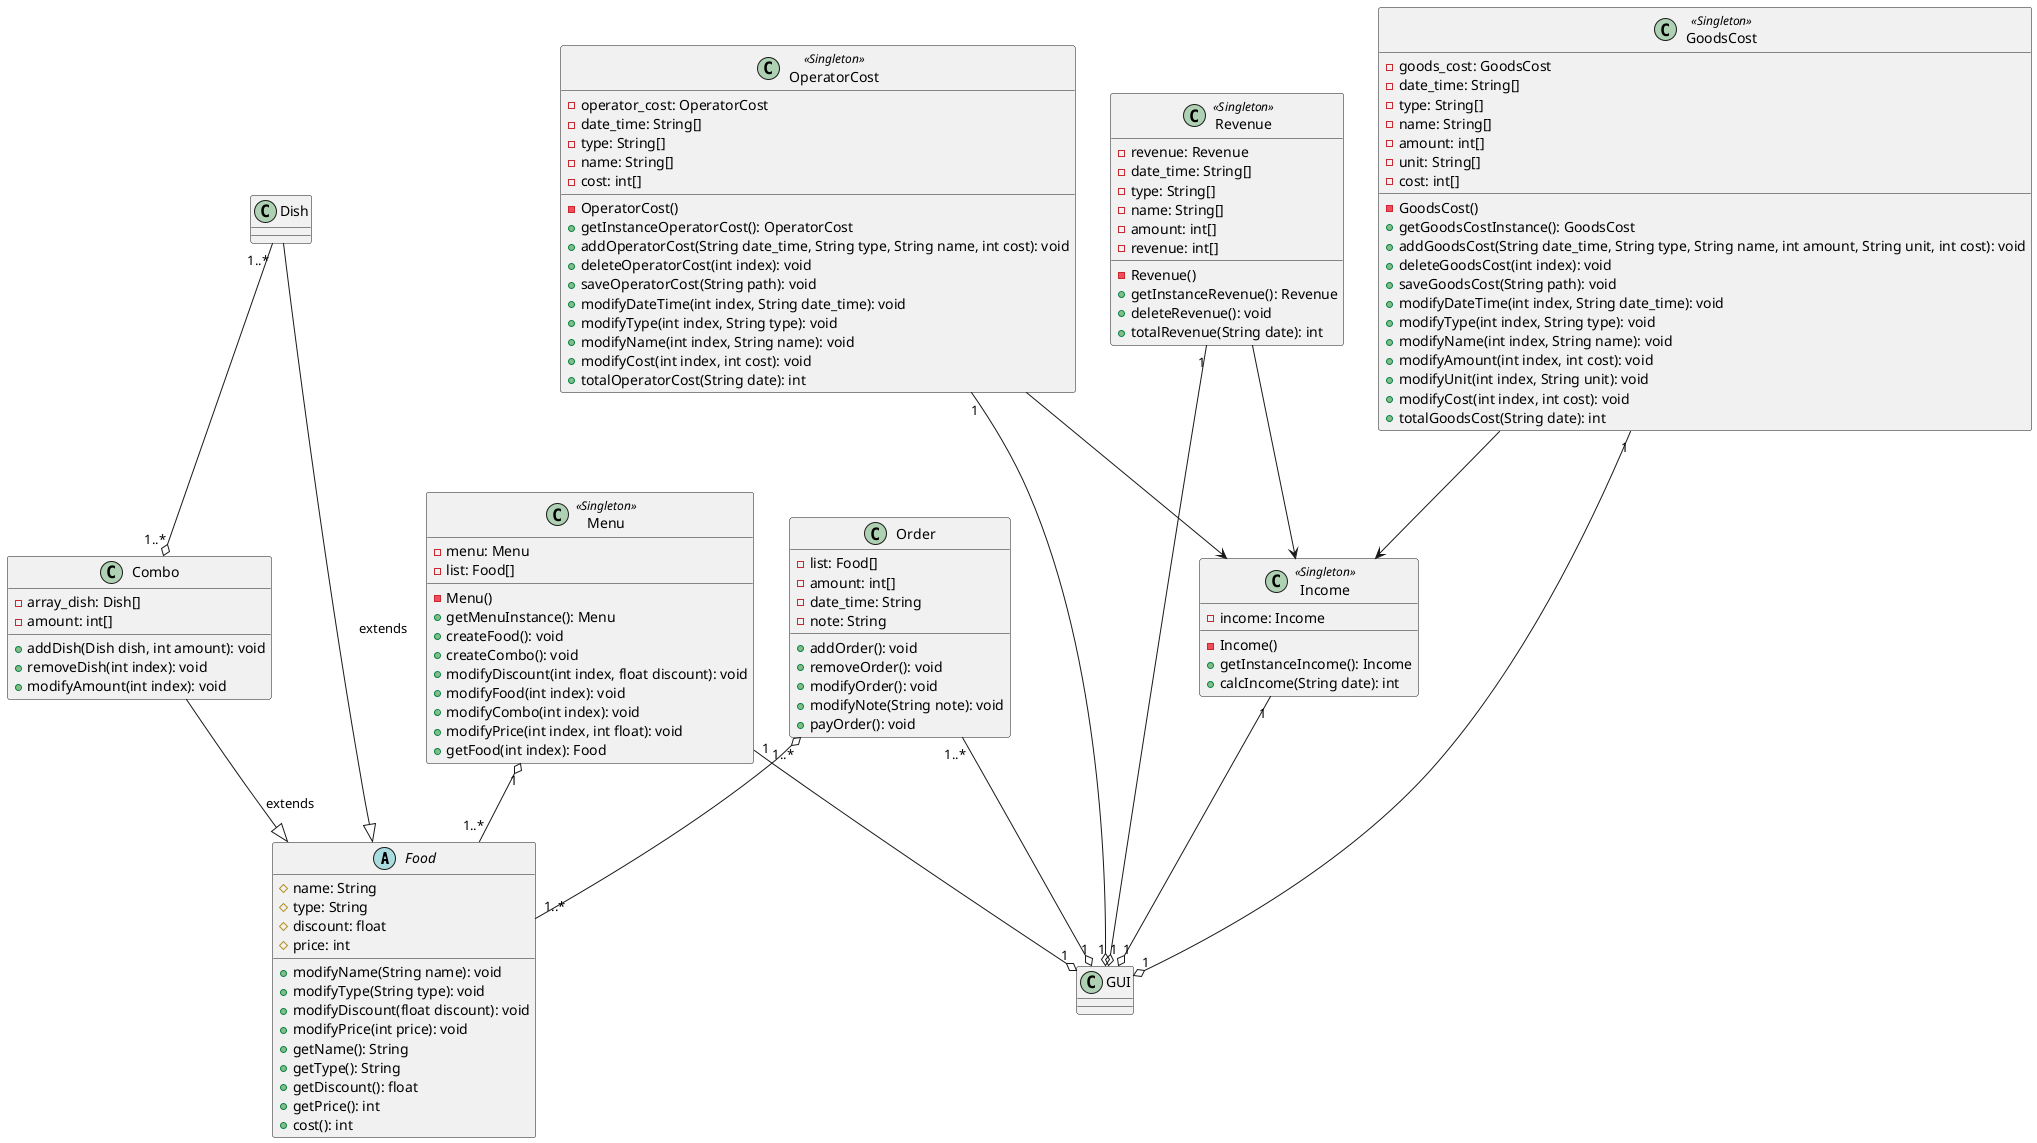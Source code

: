 @startuml class_diagram

abstract Food {
    # name: String
    # type: String
    # discount: float
    # price: int

    + modifyName(String name): void
    + modifyType(String type): void
    + modifyDiscount(float discount): void
    + modifyPrice(int price): void
    + getName(): String
    + getType(): String
    + getDiscount(): float
    + getPrice(): int
    + cost(): int
}

class Combo {
    - array_dish: Dish[]
    - amount: int[]

    + addDish(Dish dish, int amount): void
    + removeDish(int index): void
    + modifyAmount(int index): void
}

class Menu << Singleton >> {
    - menu: Menu
    - list: Food[]

    - Menu()
    + getMenuInstance(): Menu
    + createFood(): void
    + createCombo(): void
    + modifyDiscount(int index, float discount): void
    + modifyFood(int index): void
    + modifyCombo(int index): void
    + modifyPrice(int index, int float): void
    + getFood(int index): Food
}

class Order {
    - list: Food[]
    - amount: int[]
    - date_time: String
    - note: String

    + addOrder(): void
    + removeOrder(): void
    + modifyOrder(): void
    + modifyNote(String note): void
    + payOrder(): void
}

class Revenue << Singleton >> {
    - revenue: Revenue
    - date_time: String[]
    - type: String[]
    - name: String[]
    - amount: int[]
    - revenue: int[]

    - Revenue()
    + getInstanceRevenue(): Revenue
    + deleteRevenue(): void
    + totalRevenue(String date): int
}

class OperatorCost << Singleton >> {
    - operator_cost: OperatorCost
    - date_time: String[]
    - type: String[]
    - name: String[]
    - cost: int[]

    - OperatorCost()
    + getInstanceOperatorCost(): OperatorCost
    + addOperatorCost(String date_time, String type, String name, int cost): void
    + deleteOperatorCost(int index): void
    + saveOperatorCost(String path): void
    + modifyDateTime(int index, String date_time): void
    + modifyType(int index, String type): void
    + modifyName(int index, String name): void
    + modifyCost(int index, int cost): void
    + totalOperatorCost(String date): int
}

class GoodsCost << Singleton >> {
    - goods_cost: GoodsCost
    - date_time: String[]
    - type: String[]
    - name: String[]
    - amount: int[]
    - unit: String[]
    - cost: int[]

    - GoodsCost()
    + getGoodsCostInstance(): GoodsCost
    + addGoodsCost(String date_time, String type, String name, int amount, String unit, int cost): void
    + deleteGoodsCost(int index): void
    + saveGoodsCost(String path): void
    + modifyDateTime(int index, String date_time): void
    + modifyType(int index, String type): void
    + modifyName(int index, String name): void
    + modifyAmount(int index, int cost): void
    + modifyUnit(int index, String unit): void
    + modifyCost(int index, int cost): void
    + totalGoodsCost(String date): int
}

class Income << Singleton >> {
    - income: Income

    - Income()
    + getInstanceIncome(): Income
    + calcIncome(String date): int
}


Combo --|> Food: extends
Dish --|> Food: extends
Dish  "1..*" --o "1..*" Combo
Order "1..*" o-- "1..*" Food
Menu "1" o-- "1..*" Food
Revenue --> Income
OperatorCost --> Income
GoodsCost --> Income

class GUI{

}

Order "1..*" --o "1" GUI
Menu "1" --o "1" GUI
OperatorCost "1" --o "1" GUI
GoodsCost "1" --o "1" GUI
Revenue "1" --o "1" GUI
Income "1" --o "1" GUI



@enduml
